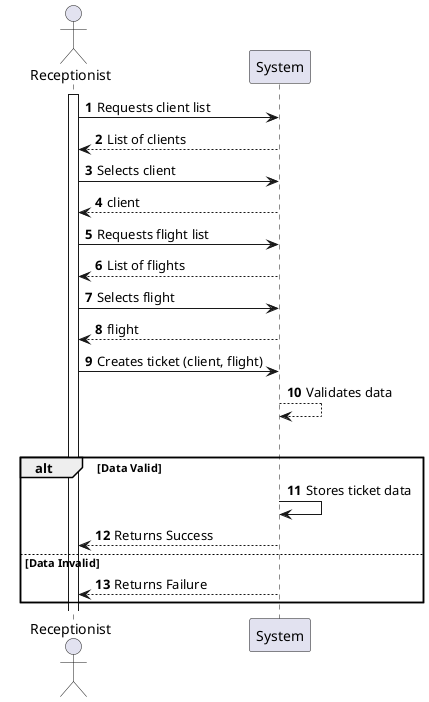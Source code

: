 @startuml
'https://plantuml.com/sequence-diagram

autonumber

Actor "Receptionist"
participant "System" as Sys
activate Receptionist

Receptionist -> Sys: Requests client list
Sys --> Receptionist: List of clients
Receptionist -> Sys: Selects client
Sys --> Receptionist: client
Receptionist -> Sys: Requests flight list
Sys --> Receptionist: List of flights
Receptionist -> Sys: Selects flight
Sys --> Receptionist: flight
Receptionist -> Sys: Creates ticket (client, flight)



Sys --> Sys: Validates data

 group "alt" Data Valid
    alt Data Valid
        Sys -> Sys: Stores ticket data
        Sys --> Receptionist: Returns Success
    else Data Invalid
        Sys --> Receptionist: Returns Failure
 end

@enduml